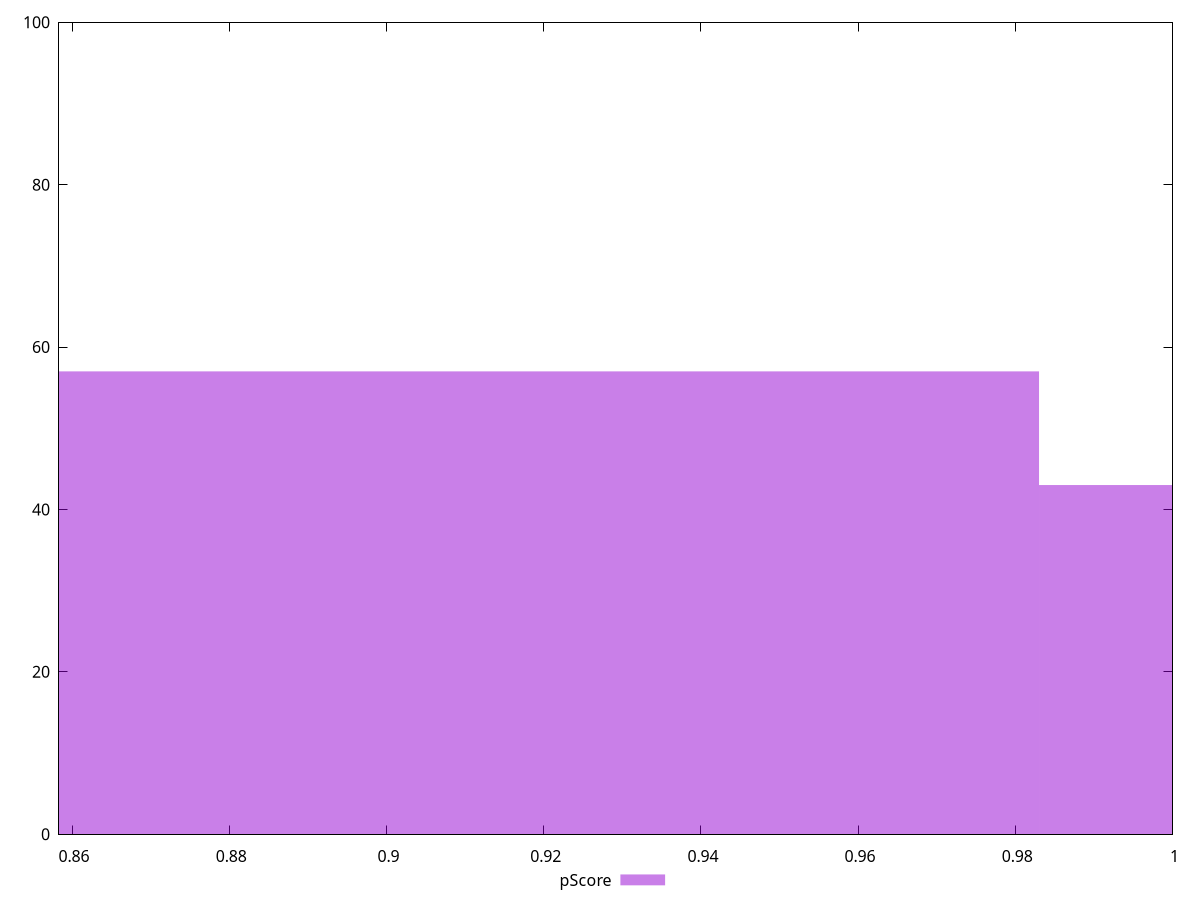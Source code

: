 reset

$pScore <<EOF
0.9074031335134656 57
1.058636989099043 43
EOF

set key outside below
set boxwidth 0.1512338555855776
set xrange [0.8583333333333334:1]
set yrange [0:100]
set trange [0:100]
set style fill transparent solid 0.5 noborder
set terminal svg size 640, 490 enhanced background rgb 'white'
set output "report_00013_2021-02-09T12-04-24.940Z/unminified-javascript/samples/pages+cached+noadtech/pScore/histogram.svg"

plot $pScore title "pScore" with boxes

reset
